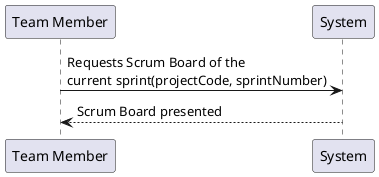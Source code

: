 @startuml
"Team Member" -> System: Requests Scrum Board of the \ncurrent sprint(projectCode, sprintNumber)
"Team Member" <-- System: Scrum Board presented
@enduml